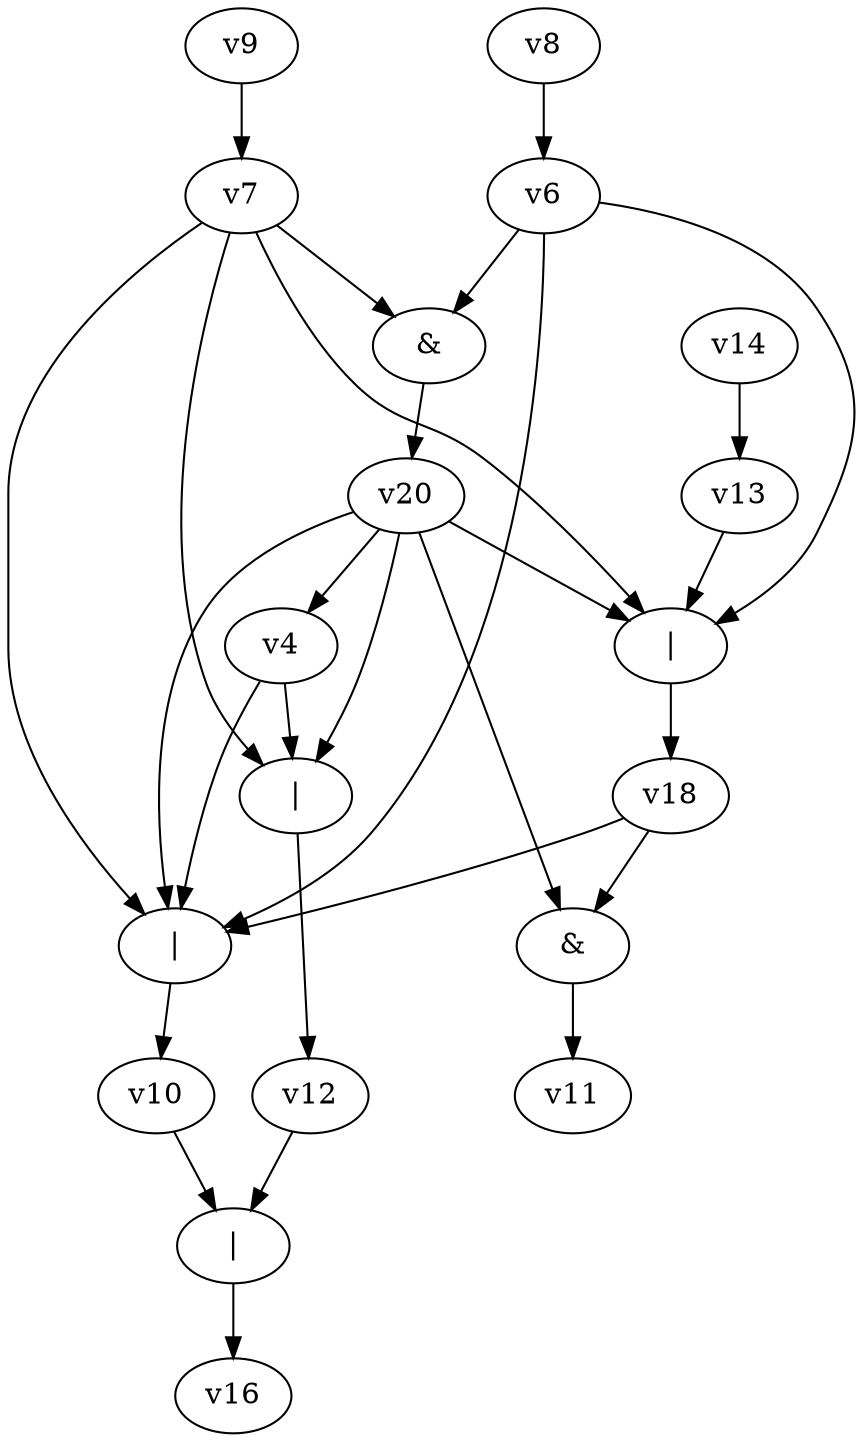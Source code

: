 digraph G { 
v0 [label="|"]; 
v1 [label="&"]; 
v2 [label="|"]; 
v15 [label="|"]; 
v17 [label="|"]; 
v19 [label="&"]; 
v0 -> v10 -> v15 -> v16;
v1 -> v11;
v2 -> v12 -> v15;
v4 -> v0;
v4 -> v2;
v6 -> v0;
v6 -> v17 -> v18;
v6 -> v19 -> v20;
v7 -> v0;
v7 -> v2;
v7 -> v17;
v7 -> v19;
v8 -> v6;
v9 -> v7;
v13 -> v17;
v14 -> v13;
v18 -> v0;
v18 -> v1;
v20 -> v0;
v20 -> v1;
v20 -> v2;
v20 -> v4;
v20 -> v17;
}
